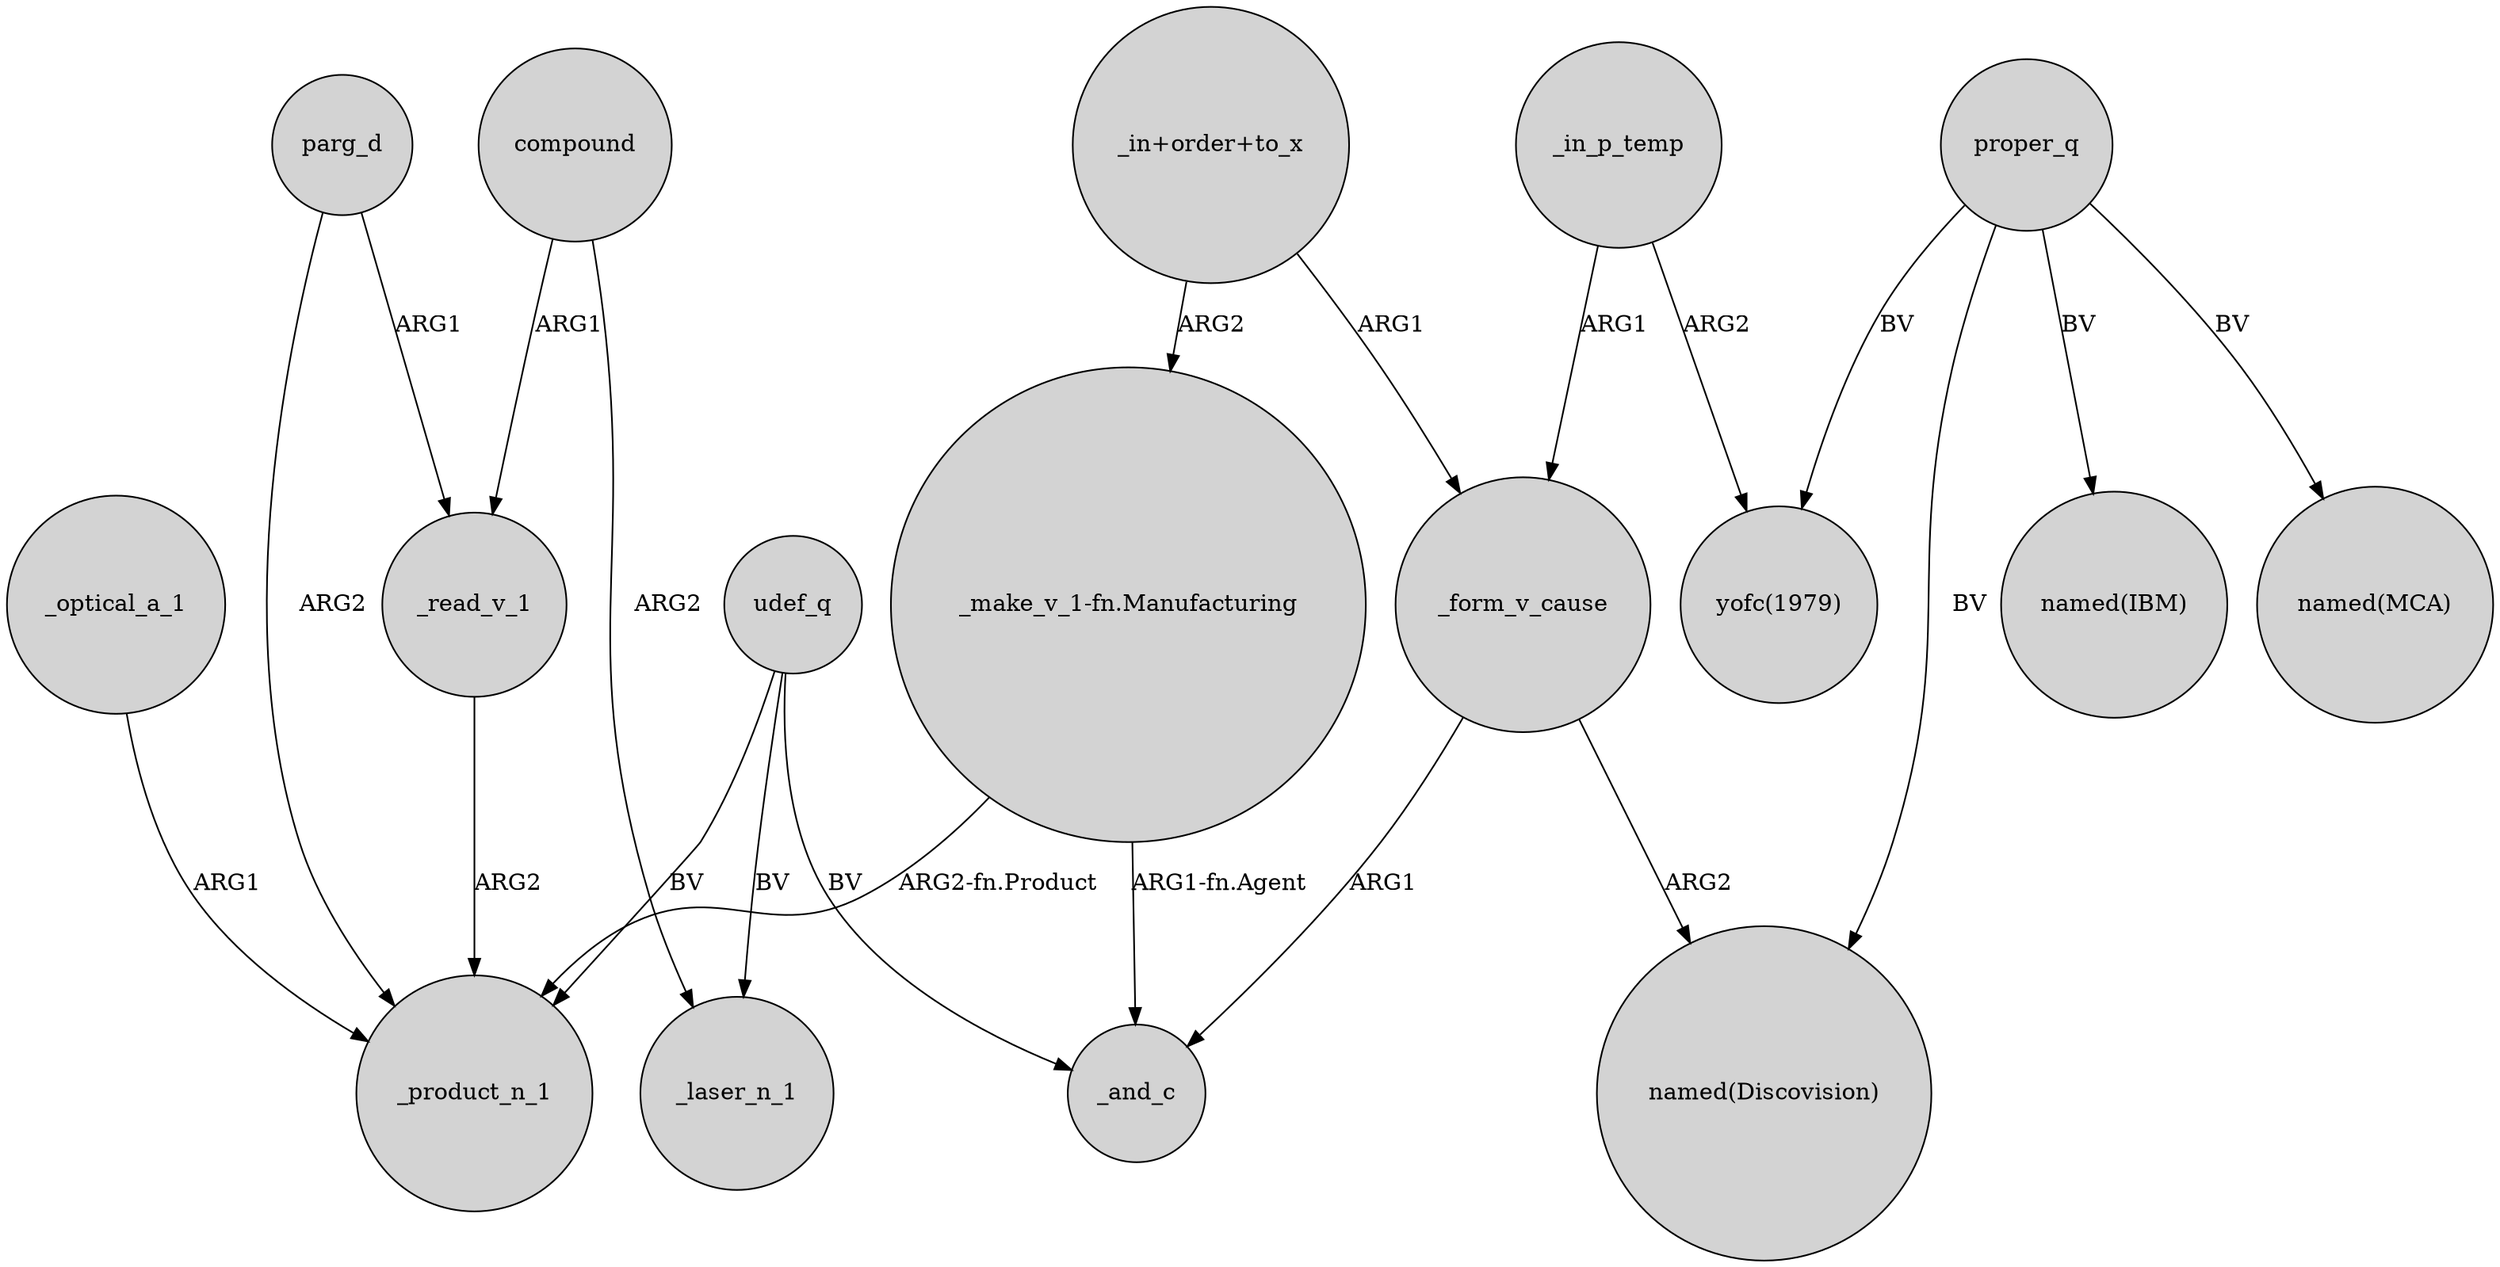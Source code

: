 digraph {
	node [shape=circle style=filled]
	parg_d -> _product_n_1 [label=ARG2]
	"_make_v_1-fn.Manufacturing" -> _product_n_1 [label="ARG2-fn.Product"]
	proper_q -> "named(Discovision)" [label=BV]
	proper_q -> "named(IBM)" [label=BV]
	_form_v_cause -> _and_c [label=ARG1]
	"_make_v_1-fn.Manufacturing" -> _and_c [label="ARG1-fn.Agent"]
	proper_q -> "named(MCA)" [label=BV]
	_optical_a_1 -> _product_n_1 [label=ARG1]
	"_in+order+to_x" -> "_make_v_1-fn.Manufacturing" [label=ARG2]
	proper_q -> "yofc(1979)" [label=BV]
	_in_p_temp -> _form_v_cause [label=ARG1]
	parg_d -> _read_v_1 [label=ARG1]
	_form_v_cause -> "named(Discovision)" [label=ARG2]
	_in_p_temp -> "yofc(1979)" [label=ARG2]
	udef_q -> _product_n_1 [label=BV]
	"_in+order+to_x" -> _form_v_cause [label=ARG1]
	udef_q -> _laser_n_1 [label=BV]
	_read_v_1 -> _product_n_1 [label=ARG2]
	udef_q -> _and_c [label=BV]
	compound -> _laser_n_1 [label=ARG2]
	compound -> _read_v_1 [label=ARG1]
}
